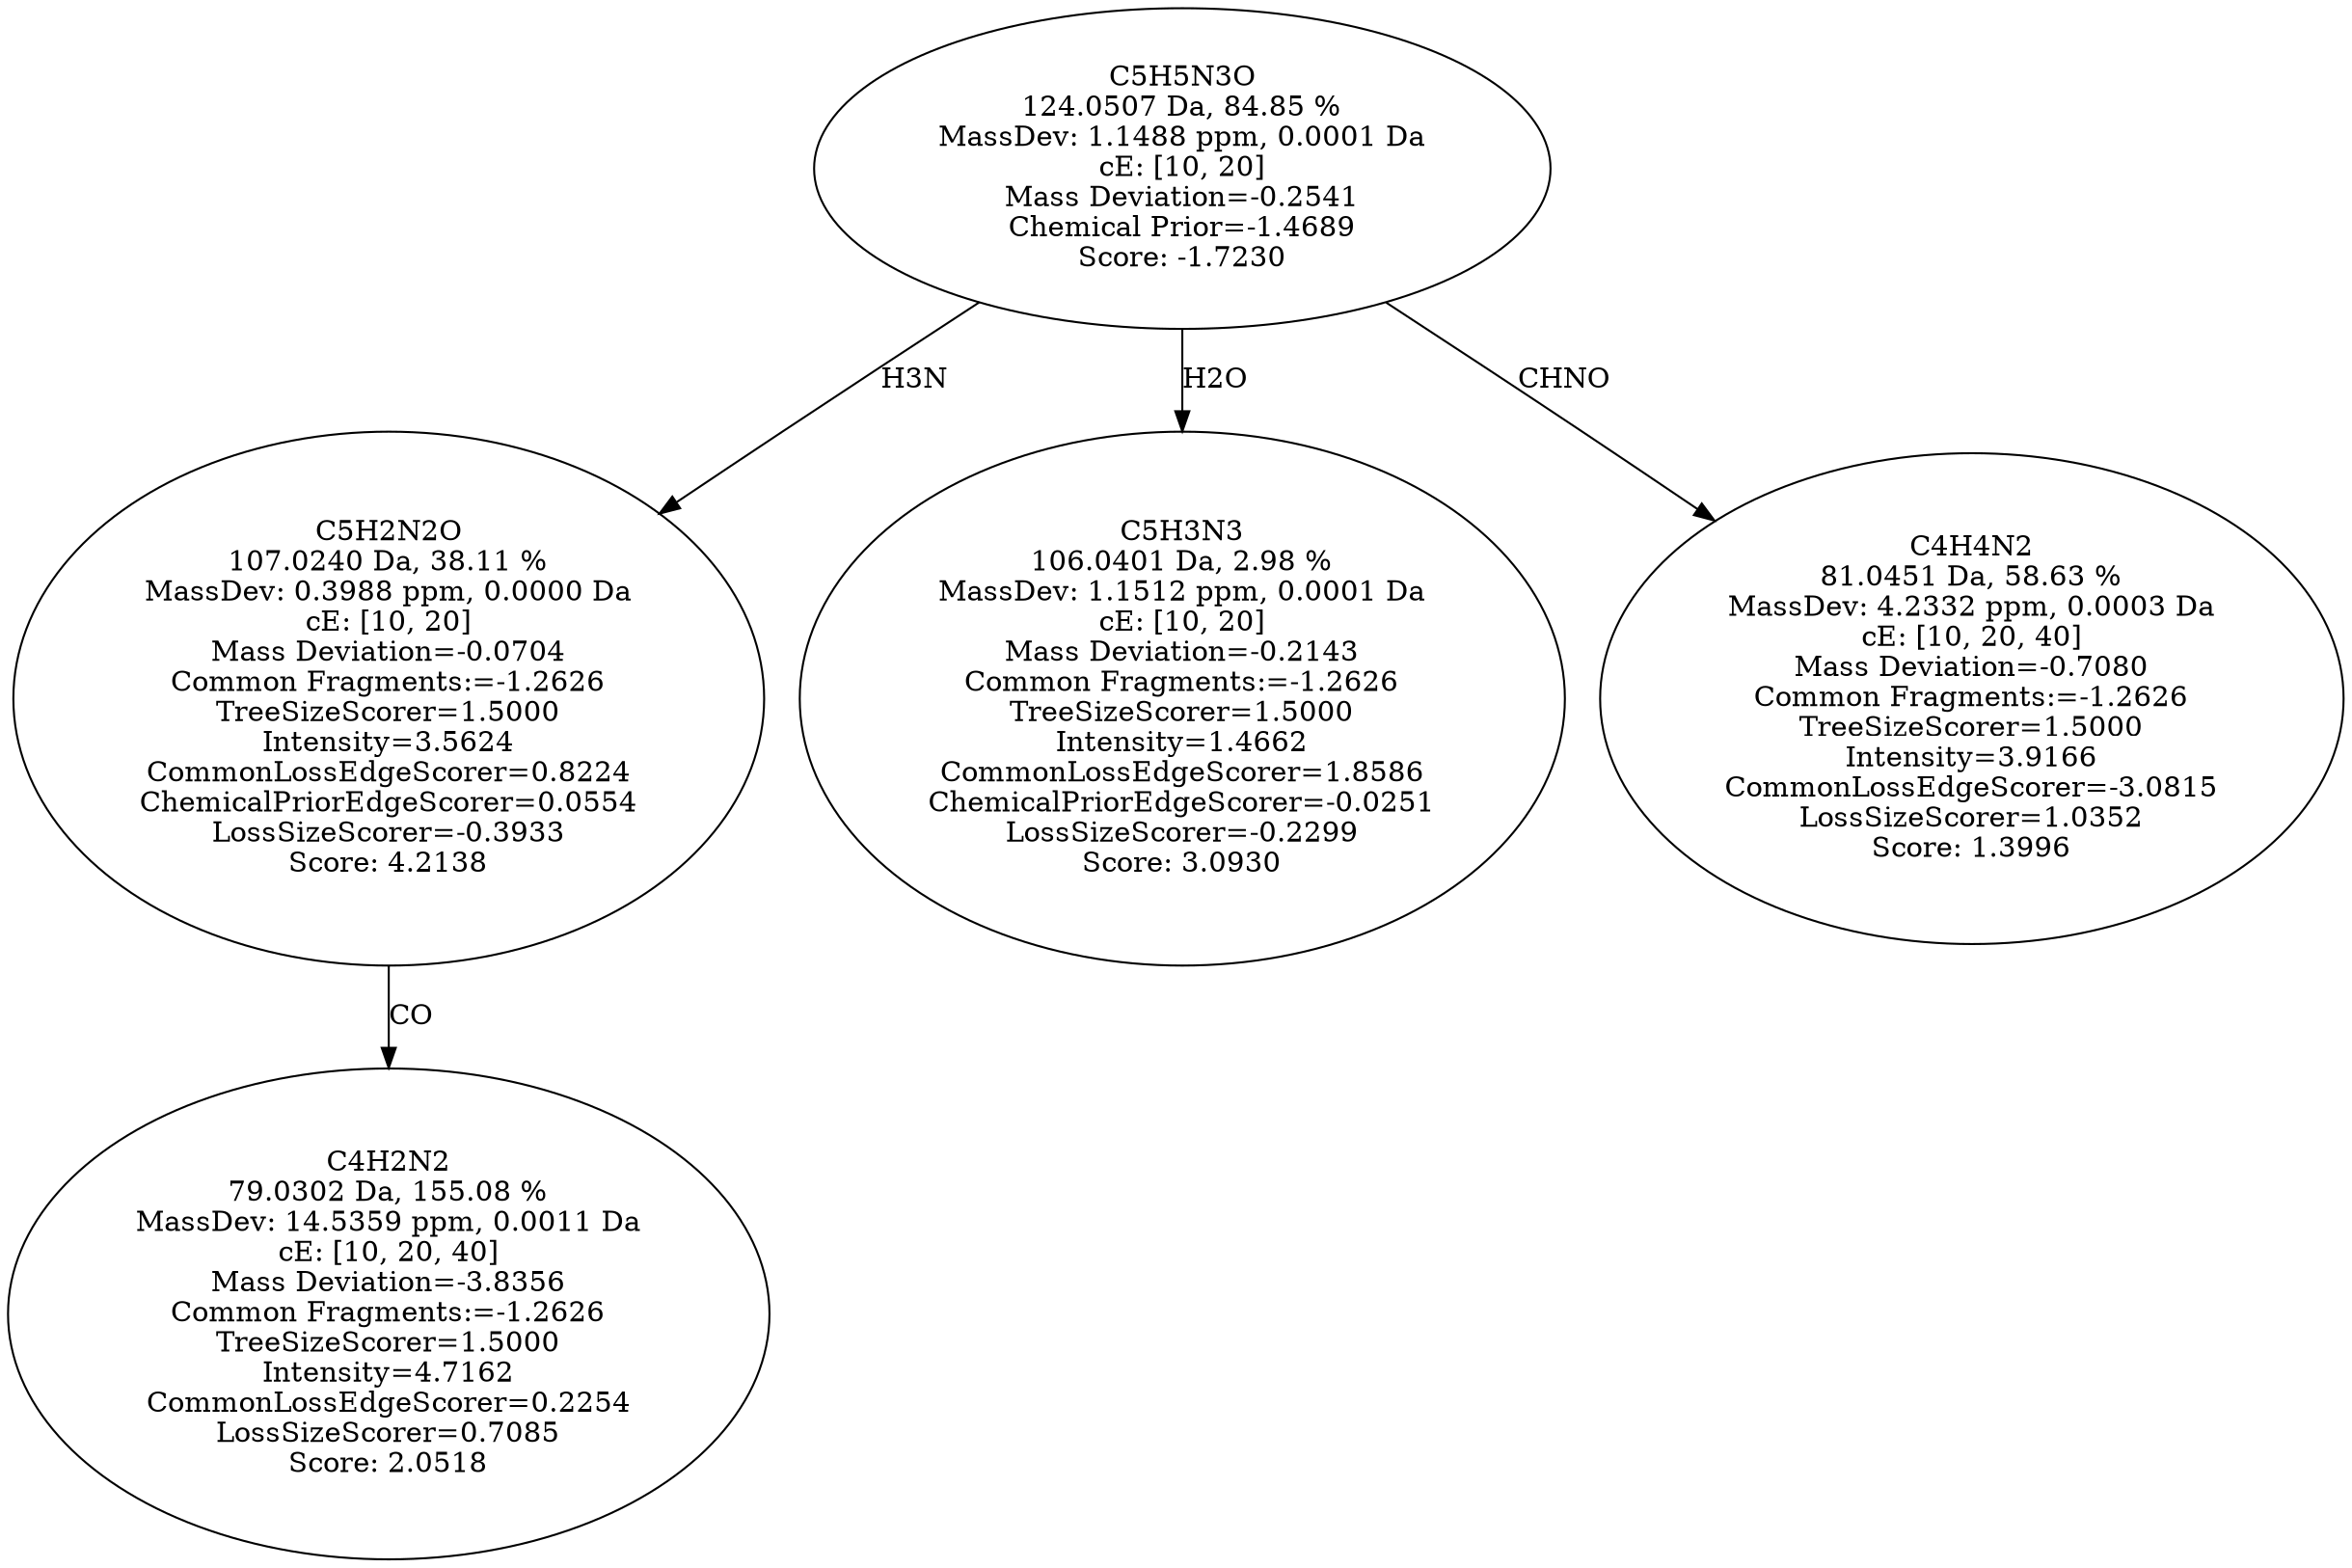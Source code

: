 strict digraph {
v1 [label="C4H2N2\n79.0302 Da, 155.08 %\nMassDev: 14.5359 ppm, 0.0011 Da\ncE: [10, 20, 40]\nMass Deviation=-3.8356\nCommon Fragments:=-1.2626\nTreeSizeScorer=1.5000\nIntensity=4.7162\nCommonLossEdgeScorer=0.2254\nLossSizeScorer=0.7085\nScore: 2.0518"];
v2 [label="C5H2N2O\n107.0240 Da, 38.11 %\nMassDev: 0.3988 ppm, 0.0000 Da\ncE: [10, 20]\nMass Deviation=-0.0704\nCommon Fragments:=-1.2626\nTreeSizeScorer=1.5000\nIntensity=3.5624\nCommonLossEdgeScorer=0.8224\nChemicalPriorEdgeScorer=0.0554\nLossSizeScorer=-0.3933\nScore: 4.2138"];
v3 [label="C5H3N3\n106.0401 Da, 2.98 %\nMassDev: 1.1512 ppm, 0.0001 Da\ncE: [10, 20]\nMass Deviation=-0.2143\nCommon Fragments:=-1.2626\nTreeSizeScorer=1.5000\nIntensity=1.4662\nCommonLossEdgeScorer=1.8586\nChemicalPriorEdgeScorer=-0.0251\nLossSizeScorer=-0.2299\nScore: 3.0930"];
v4 [label="C4H4N2\n81.0451 Da, 58.63 %\nMassDev: 4.2332 ppm, 0.0003 Da\ncE: [10, 20, 40]\nMass Deviation=-0.7080\nCommon Fragments:=-1.2626\nTreeSizeScorer=1.5000\nIntensity=3.9166\nCommonLossEdgeScorer=-3.0815\nLossSizeScorer=1.0352\nScore: 1.3996"];
v5 [label="C5H5N3O\n124.0507 Da, 84.85 %\nMassDev: 1.1488 ppm, 0.0001 Da\ncE: [10, 20]\nMass Deviation=-0.2541\nChemical Prior=-1.4689\nScore: -1.7230"];
v2 -> v1 [label="CO"];
v5 -> v2 [label="H3N"];
v5 -> v3 [label="H2O"];
v5 -> v4 [label="CHNO"];
}